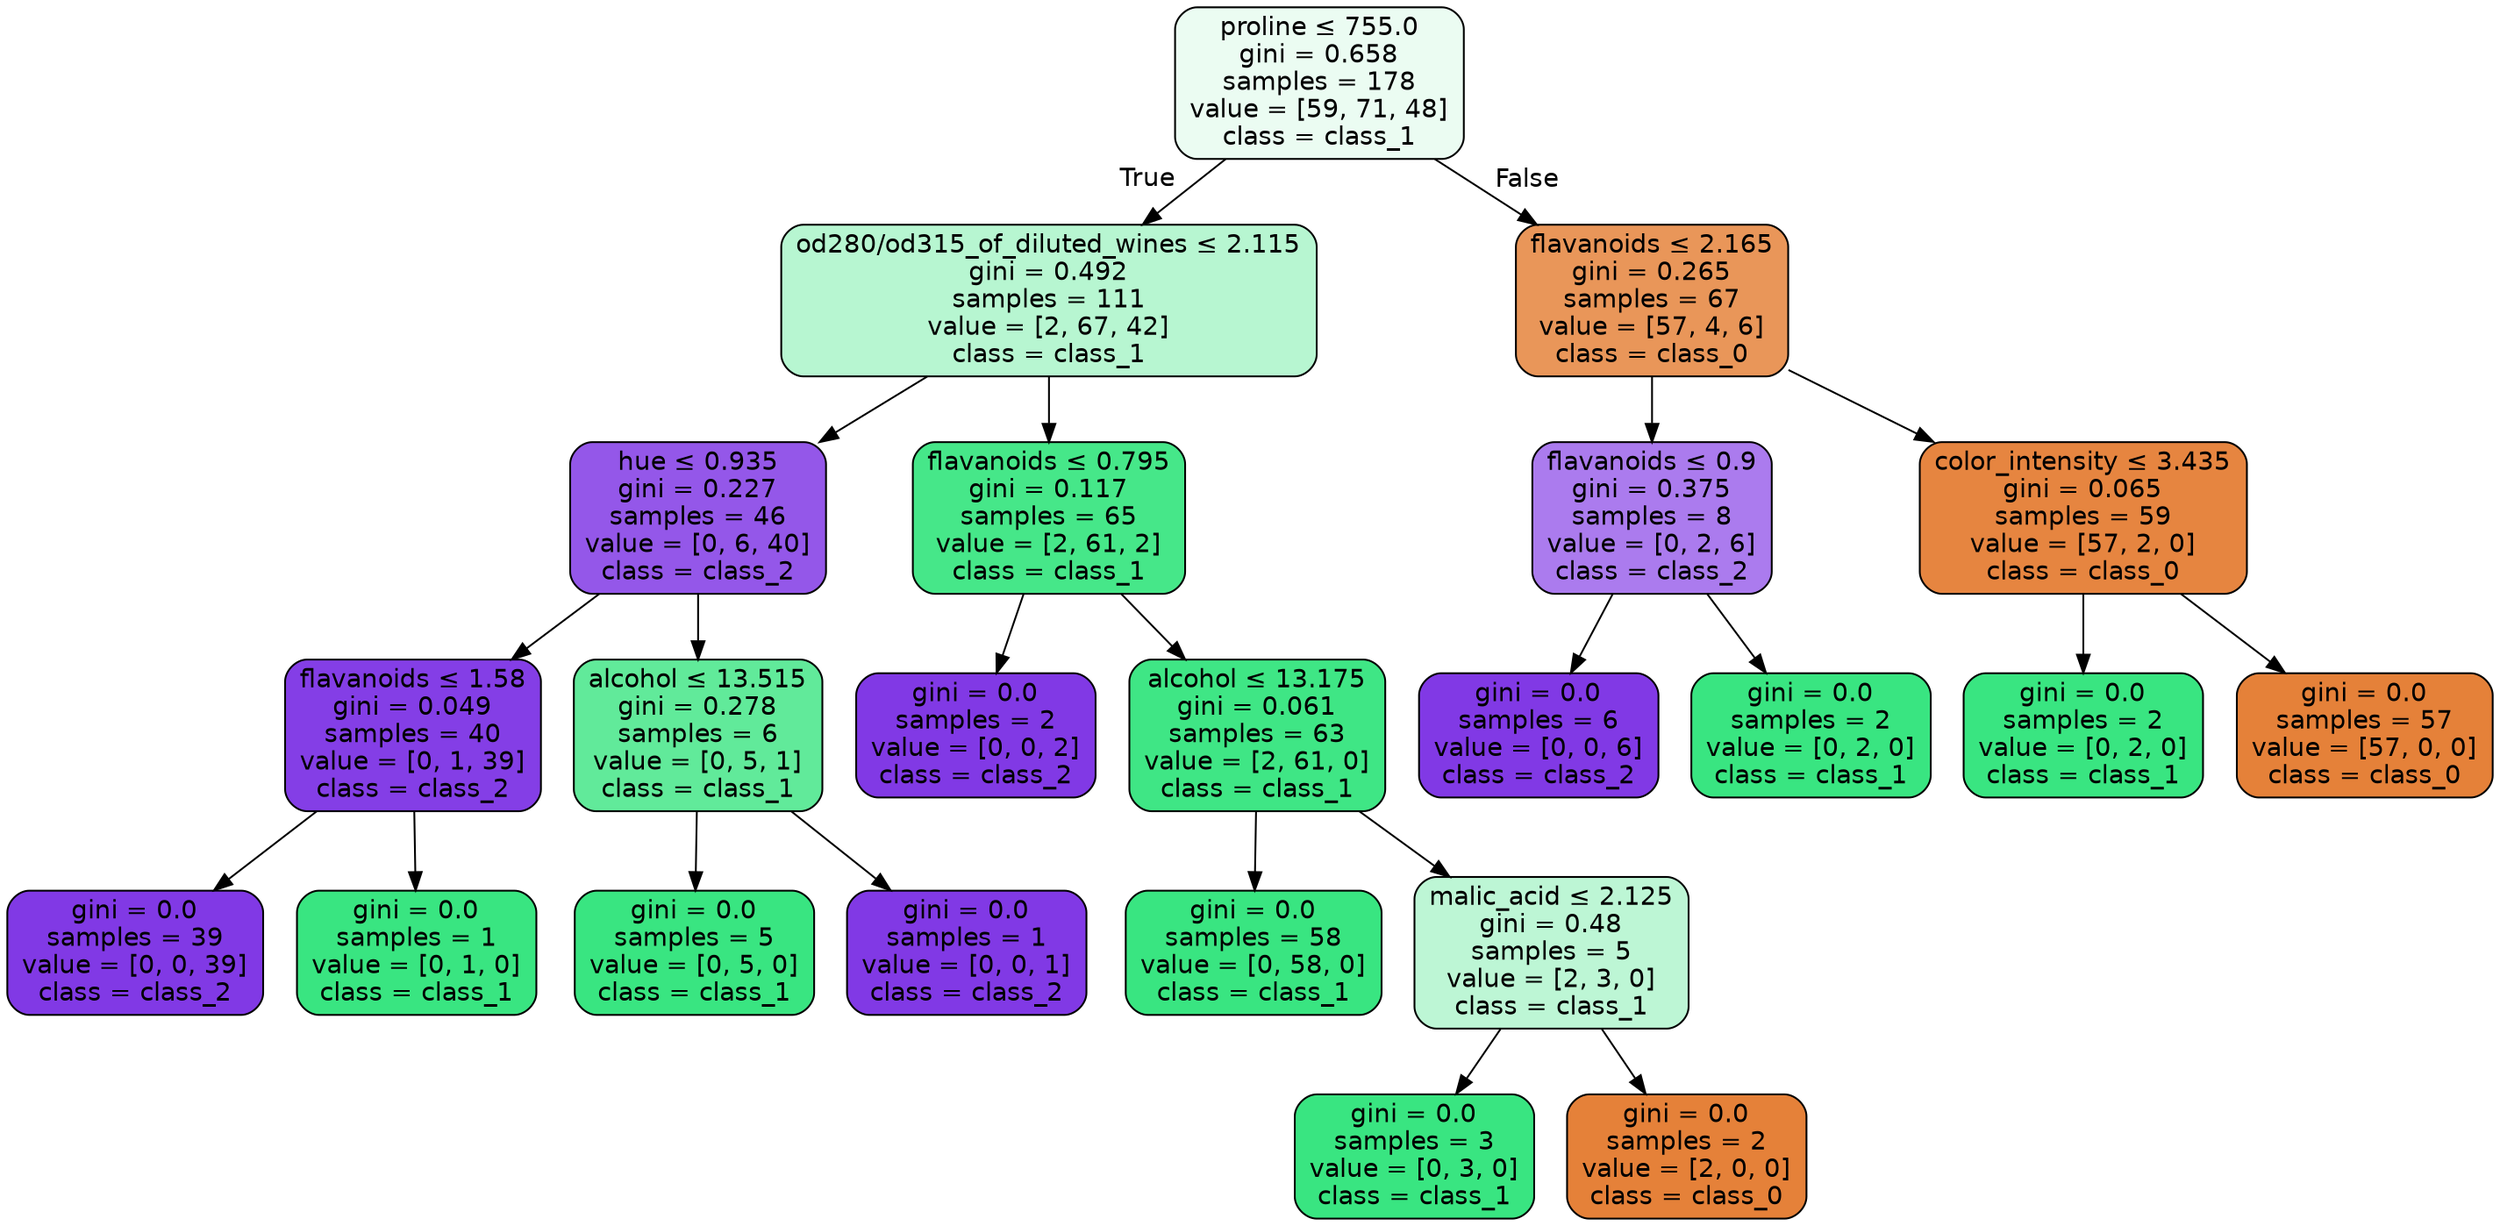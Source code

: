 digraph Tree {
node [shape=box, style="filled, rounded", color="black", fontname="helvetica"] ;
edge [fontname="helvetica"] ;
0 [label=<proline &le; 755.0<br/>gini = 0.658<br/>samples = 178<br/>value = [59, 71, 48]<br/>class = class_1>, fillcolor="#ebfcf2"] ;
1 [label=<od280/od315_of_diluted_wines &le; 2.115<br/>gini = 0.492<br/>samples = 111<br/>value = [2, 67, 42]<br/>class = class_1>, fillcolor="#b7f6d1"] ;
0 -> 1 [labeldistance=2.5, labelangle=45, headlabel="True"] ;
2 [label=<hue &le; 0.935<br/>gini = 0.227<br/>samples = 46<br/>value = [0, 6, 40]<br/>class = class_2>, fillcolor="#9457e9"] ;
1 -> 2 ;
3 [label=<flavanoids &le; 1.58<br/>gini = 0.049<br/>samples = 40<br/>value = [0, 1, 39]<br/>class = class_2>, fillcolor="#843ee6"] ;
2 -> 3 ;
4 [label=<gini = 0.0<br/>samples = 39<br/>value = [0, 0, 39]<br/>class = class_2>, fillcolor="#8139e5"] ;
3 -> 4 ;
5 [label=<gini = 0.0<br/>samples = 1<br/>value = [0, 1, 0]<br/>class = class_1>, fillcolor="#39e581"] ;
3 -> 5 ;
6 [label=<alcohol &le; 13.515<br/>gini = 0.278<br/>samples = 6<br/>value = [0, 5, 1]<br/>class = class_1>, fillcolor="#61ea9a"] ;
2 -> 6 ;
7 [label=<gini = 0.0<br/>samples = 5<br/>value = [0, 5, 0]<br/>class = class_1>, fillcolor="#39e581"] ;
6 -> 7 ;
8 [label=<gini = 0.0<br/>samples = 1<br/>value = [0, 0, 1]<br/>class = class_2>, fillcolor="#8139e5"] ;
6 -> 8 ;
9 [label=<flavanoids &le; 0.795<br/>gini = 0.117<br/>samples = 65<br/>value = [2, 61, 2]<br/>class = class_1>, fillcolor="#46e789"] ;
1 -> 9 ;
10 [label=<gini = 0.0<br/>samples = 2<br/>value = [0, 0, 2]<br/>class = class_2>, fillcolor="#8139e5"] ;
9 -> 10 ;
11 [label=<alcohol &le; 13.175<br/>gini = 0.061<br/>samples = 63<br/>value = [2, 61, 0]<br/>class = class_1>, fillcolor="#3fe685"] ;
9 -> 11 ;
12 [label=<gini = 0.0<br/>samples = 58<br/>value = [0, 58, 0]<br/>class = class_1>, fillcolor="#39e581"] ;
11 -> 12 ;
13 [label=<malic_acid &le; 2.125<br/>gini = 0.48<br/>samples = 5<br/>value = [2, 3, 0]<br/>class = class_1>, fillcolor="#bdf6d5"] ;
11 -> 13 ;
14 [label=<gini = 0.0<br/>samples = 3<br/>value = [0, 3, 0]<br/>class = class_1>, fillcolor="#39e581"] ;
13 -> 14 ;
15 [label=<gini = 0.0<br/>samples = 2<br/>value = [2, 0, 0]<br/>class = class_0>, fillcolor="#e58139"] ;
13 -> 15 ;
16 [label=<flavanoids &le; 2.165<br/>gini = 0.265<br/>samples = 67<br/>value = [57, 4, 6]<br/>class = class_0>, fillcolor="#e99659"] ;
0 -> 16 [labeldistance=2.5, labelangle=-45, headlabel="False"] ;
17 [label=<flavanoids &le; 0.9<br/>gini = 0.375<br/>samples = 8<br/>value = [0, 2, 6]<br/>class = class_2>, fillcolor="#ab7bee"] ;
16 -> 17 ;
18 [label=<gini = 0.0<br/>samples = 6<br/>value = [0, 0, 6]<br/>class = class_2>, fillcolor="#8139e5"] ;
17 -> 18 ;
19 [label=<gini = 0.0<br/>samples = 2<br/>value = [0, 2, 0]<br/>class = class_1>, fillcolor="#39e581"] ;
17 -> 19 ;
20 [label=<color_intensity &le; 3.435<br/>gini = 0.065<br/>samples = 59<br/>value = [57, 2, 0]<br/>class = class_0>, fillcolor="#e68540"] ;
16 -> 20 ;
21 [label=<gini = 0.0<br/>samples = 2<br/>value = [0, 2, 0]<br/>class = class_1>, fillcolor="#39e581"] ;
20 -> 21 ;
22 [label=<gini = 0.0<br/>samples = 57<br/>value = [57, 0, 0]<br/>class = class_0>, fillcolor="#e58139"] ;
20 -> 22 ;
}